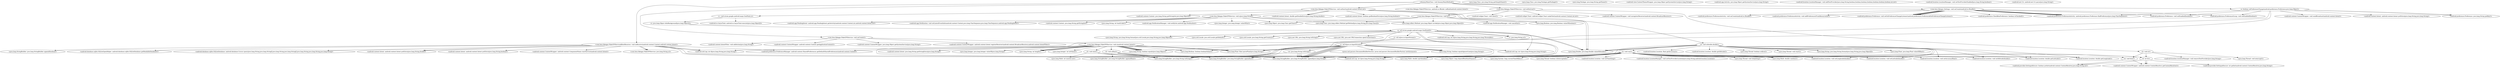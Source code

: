 digraph "callgraph" {
    "<dummyMainClass: void dummyMainMethod()>"
    "<java.lang.Boolean: java.lang.Boolean valueOf(boolean)>"
    "<com.lexa.fakegps.FakeGPSService$BootReceiver: void onReceive(android.content.Context,android.content.Intent)>"
    "<dummyMainClass: void dummyMainMethod()>"->"<com.lexa.fakegps.FakeGPSService$BootReceiver: void onReceive(android.content.Context,android.content.Intent)>";
    "<com.lexa.fakegps.FakeGPSService: void onCreate()>"
    "<dummyMainClass: void dummyMainMethod()>"->"<com.lexa.fakegps.FakeGPSService: void onCreate()>";
    "<com.lexa.fakegps.FakeGPSService: void onStart(android.content.Intent,int)>"
    "<dummyMainClass: void dummyMainMethod()>"->"<com.lexa.fakegps.FakeGPSService: void onStart(android.content.Intent,int)>";
    "<com.lexa.fakegps.FakeGPSService: android.os.IBinder onBind(android.content.Intent)>"
    "<dummyMainClass: void dummyMainMethod()>"->"<com.lexa.fakegps.FakeGPSService: android.os.IBinder onBind(android.content.Intent)>";
    "<com.lexa.fakegps.FakeGPSService: void onDestroy()>"
    "<dummyMainClass: void dummyMainMethod()>"->"<com.lexa.fakegps.FakeGPSService: void onDestroy()>";
    "<com.lexa.fakegps.Settings: void onCreate(android.os.Bundle)>"
    "<dummyMainClass: void dummyMainMethod()>"->"<com.lexa.fakegps.Settings: void onCreate(android.os.Bundle)>";
    "<j: boolean onPreferenceChange(android.preference.Preference,java.lang.Object)>"
    "<dummyMainClass: void dummyMainMethod()>"->"<j: boolean onPreferenceChange(android.preference.Preference,java.lang.Object)>";
    "<android.util.Log: int d(java.lang.String,java.lang.String)>"
    "<com.lexa.fakegps.FakeGPSService$BootReceiver: void onReceive(android.content.Context,android.content.Intent)>"->"<android.util.Log: int d(java.lang.String,java.lang.String)>";
    "<com.lexa.fakegps.FakeGPSService: java.lang.String a()>"
    "<com.lexa.fakegps.FakeGPSService$BootReceiver: void onReceive(android.content.Context,android.content.Intent)>"->"<com.lexa.fakegps.FakeGPSService: java.lang.String a()>";
    "<com.lexa.fakegps.FakeGPSService$BootReceiver: void onReceive(android.content.Context,android.content.Intent)>"->"<android.util.Log: int d(java.lang.String,java.lang.String)>";
    "<com.lexa.fakegps.FakeGPSService$BootReceiver: void onReceive(android.content.Context,android.content.Intent)>"->"<com.lexa.fakegps.FakeGPSService: java.lang.String a()>";
    "<android.preference.PreferenceManager: android.content.SharedPreferences getDefaultSharedPreferences(android.content.Context)>"
    "<com.lexa.fakegps.FakeGPSService$BootReceiver: void onReceive(android.content.Context,android.content.Intent)>"->"<android.preference.PreferenceManager: android.content.SharedPreferences getDefaultSharedPreferences(android.content.Context)>";
    "<v: void a(com.google.android.maps.GeoPoint,x)>"
    "<com.lexa.fakegps.FakeGPSService: void onStart(android.content.Intent,int)>"->"<v: void a(com.google.android.maps.GeoPoint,x)>";
    "<java.lang.Double: java.lang.Double valueOf(double)>"
    "<com.lexa.fakegps.FakeGPSService: void onStart(android.content.Intent,int)>"->"<java.lang.Double: java.lang.Double valueOf(double)>";
    "<com.lexa.fakegps.FakeGPSService: void onStart(android.content.Intent,int)>"->"<java.lang.Double: java.lang.Double valueOf(double)>";
    "<android.widget.Toast: android.widget.Toast makeText(android.content.Context,int,int)>"
    "<com.lexa.fakegps.FakeGPSService: void onDestroy()>"->"<android.widget.Toast: android.widget.Toast makeText(android.content.Context,int,int)>";
    "<java.lang.Class: java.lang.String getSimpleName()>"
    "<java.lang.Class: java.lang.Package getPackage()>"
    "<java.lang.StringBuilder: java.lang.StringBuilder append(java.lang.String)>"
    "<java.lang.StringBuilder: java.lang.String toString()>"
    "<java.lang.Package: java.lang.String getName()>"
    "<com.lexa.fakegps.FakeGPSService$BootReceiver: void onReceive(android.content.Context,android.content.Intent)>"->"<java.lang.StringBuilder: java.lang.StringBuilder append(java.lang.String)>";
    "<java.lang.StringBuilder: java.lang.StringBuilder append(boolean)>"
    "<com.lexa.fakegps.FakeGPSService$BootReceiver: void onReceive(android.content.Context,android.content.Intent)>"->"<java.lang.StringBuilder: java.lang.StringBuilder append(boolean)>";
    "<com.lexa.fakegps.FakeGPSService$BootReceiver: void onReceive(android.content.Context,android.content.Intent)>"->"<java.lang.StringBuilder: java.lang.String toString()>";
    "<android.database.sqlite.SQLiteOpenHelper: android.database.sqlite.SQLiteDatabase getReadableDatabase()>"
    "<com.lexa.fakegps.FakeGPSService$BootReceiver: void onReceive(android.content.Context,android.content.Intent)>"->"<android.database.sqlite.SQLiteOpenHelper: android.database.sqlite.SQLiteDatabase getReadableDatabase()>";
    "<android.database.sqlite.SQLiteDatabase: android.database.Cursor query(java.lang.String,java.lang.String[],java.lang.String,java.lang.String[],java.lang.String,java.lang.String,java.lang.String)>"
    "<com.lexa.fakegps.FakeGPSService$BootReceiver: void onReceive(android.content.Context,android.content.Intent)>"->"<android.database.sqlite.SQLiteDatabase: android.database.Cursor query(java.lang.String,java.lang.String[],java.lang.String,java.lang.String[],java.lang.String,java.lang.String,java.lang.String)>";
    "<android.content.Intent: android.content.Intent putExtra(java.lang.String,double)>"
    "<com.lexa.fakegps.FakeGPSService$BootReceiver: void onReceive(android.content.Context,android.content.Intent)>"->"<android.content.Intent: android.content.Intent putExtra(java.lang.String,double)>";
    "<com.lexa.fakegps.FakeGPSService$BootReceiver: void onReceive(android.content.Context,android.content.Intent)>"->"<android.content.Intent: android.content.Intent putExtra(java.lang.String,double)>";
    "<android.content.Intent: android.content.Intent putExtra(java.lang.String,boolean)>"
    "<com.lexa.fakegps.FakeGPSService$BootReceiver: void onReceive(android.content.Context,android.content.Intent)>"->"<android.content.Intent: android.content.Intent putExtra(java.lang.String,boolean)>";
    "<android.content.ContextWrapper: android.content.ComponentName startService(android.content.Intent)>"
    "<com.lexa.fakegps.FakeGPSService$BootReceiver: void onReceive(android.content.Context,android.content.Intent)>"->"<android.content.ContextWrapper: android.content.ComponentName startService(android.content.Intent)>";
    "<android.content.ContextWrapper: android.content.Context getApplicationContext()>"
    "<com.lexa.fakegps.FakeGPSService: void onCreate()>"->"<android.content.ContextWrapper: android.content.Context getApplicationContext()>";
    "<android.content.ContextWrapper: java.lang.Object getSystemService(java.lang.String)>"
    "<com.lexa.fakegps.FakeGPSService: void onCreate()>"->"<android.content.ContextWrapper: java.lang.Object getSystemService(java.lang.String)>";
    "<com.lexa.fakegps.FakeGPSService: void a(android.content.Intent)>"
    "<com.lexa.fakegps.FakeGPSService: void onCreate()>"->"<com.lexa.fakegps.FakeGPSService: void a(android.content.Intent)>";
    "<android.content.ContextWrapper: android.content.Intent registerReceiver(android.content.BroadcastReceiver,android.content.IntentFilter)>"
    "<com.lexa.fakegps.FakeGPSService: void onCreate()>"->"<android.content.ContextWrapper: android.content.Intent registerReceiver(android.content.BroadcastReceiver,android.content.IntentFilter)>";
    "<android.content.IntentFilter: void addAction(java.lang.String)>"
    "<com.lexa.fakegps.FakeGPSService: void onCreate()>"->"<android.content.IntentFilter: void addAction(java.lang.String)>";
    "<java.lang.Float: float parseFloat(java.lang.String)>"
    "<com.lexa.fakegps.FakeGPSService: void a(android.content.Intent)>"->"<java.lang.Float: float parseFloat(java.lang.String)>";
    "<java.lang.Integer: java.lang.Integer valueOf(java.lang.String)>"
    "<com.lexa.fakegps.FakeGPSService: void a(android.content.Intent)>"->"<java.lang.Integer: java.lang.Integer valueOf(java.lang.String)>";
    "<com.lexa.fakegps.FakeGPSService: void a(android.content.Intent)>"->"<java.lang.Float: float parseFloat(java.lang.String)>";
    "<com.lexa.fakegps.FakeGPSService: void a(android.content.Intent)>"->"<java.lang.Float: float parseFloat(java.lang.String)>";
    "<com.lexa.fakegps.FakeGPSService: void a(android.content.Intent)>"->"<android.preference.PreferenceManager: android.content.SharedPreferences getDefaultSharedPreferences(android.content.Context)>";
    "<android.content.Intent: double getDoubleExtra(java.lang.String,double)>"
    "<com.lexa.fakegps.FakeGPSService: void onStart(android.content.Intent,int)>"->"<android.content.Intent: double getDoubleExtra(java.lang.String,double)>";
    "<com.lexa.fakegps.FakeGPSService: void onStart(android.content.Intent,int)>"->"<android.content.Intent: double getDoubleExtra(java.lang.String,double)>";
    "<android.content.Intent: boolean getBooleanExtra(java.lang.String,boolean)>"
    "<com.lexa.fakegps.FakeGPSService: void onStart(android.content.Intent,int)>"->"<android.content.Intent: boolean getBooleanExtra(java.lang.String,boolean)>";
    "<b: void a(double,double)>"
    "<com.lexa.fakegps.FakeGPSService: void onStart(android.content.Intent,int)>"->"<b: void a(double,double)>";
    "<android.content.Context: java.lang.String getString(int,java.lang.Object[])>"
    "<com.lexa.fakegps.FakeGPSService: void onStart(android.content.Intent,int)>"->"<android.content.Context: java.lang.String getString(int,java.lang.Object[])>";
    "<com.lexa.fakegps.FakeGPSService: void a(java.lang.String)>"
    "<com.lexa.fakegps.FakeGPSService: void onStart(android.content.Intent,int)>"->"<com.lexa.fakegps.FakeGPSService: void a(java.lang.String)>";
    "<android.util.Log: int i(java.lang.String,java.lang.String)>"
    "<b: void a(double,double)>"->"<android.util.Log: int i(java.lang.String,java.lang.String)>";
    "<java.lang.String: java.lang.String format(java.lang.String,java.lang.Object[])>"
    "<b: void a(double,double)>"->"<java.lang.String: java.lang.String format(java.lang.String,java.lang.Object[])>";
    "<b: void a(double,double)>"->"<java.lang.Double: java.lang.Double valueOf(double)>";
    "<java.lang.Float: java.lang.Float valueOf(float)>"
    "<b: void a(double,double)>"->"<java.lang.Float: java.lang.Float valueOf(float)>";
    "<b: void a(double,double)>"->"<java.lang.Double: java.lang.Double valueOf(double)>";
    "<b: void a(double,double)>"->"<java.lang.Double: java.lang.Double valueOf(double)>";
    "<java.lang.Integer: java.lang.Integer valueOf(int)>"
    "<com.lexa.fakegps.FakeGPSService: void a(java.lang.String)>"->"<java.lang.Integer: java.lang.Integer valueOf(int)>";
    "<android.app.PendingIntent: android.app.PendingIntent getActivity(android.content.Context,int,android.content.Intent,int)>"
    "<com.lexa.fakegps.FakeGPSService: void a(java.lang.String)>"->"<android.app.PendingIntent: android.app.PendingIntent getActivity(android.content.Context,int,android.content.Intent,int)>";
    "<b: void a()>"
    "<com.lexa.fakegps.FakeGPSService: void onDestroy()>"->"<b: void a()>";
    "<android.content.ContextWrapper: void unregisterReceiver(android.content.BroadcastReceiver)>"
    "<com.lexa.fakegps.FakeGPSService: void onDestroy()>"->"<android.content.ContextWrapper: void unregisterReceiver(android.content.BroadcastReceiver)>";
    "<com.lexa.fakegps.FakeGPSService: void b()>"
    "<com.lexa.fakegps.FakeGPSService: void onDestroy()>"->"<com.lexa.fakegps.FakeGPSService: void b()>";
    "<android.widget.Toast: void show()>"
    "<com.lexa.fakegps.FakeGPSService: void onDestroy()>"->"<android.widget.Toast: void show()>";
    "<com.lexa.fakegps.FakeGPSService: void b()>"->"<java.lang.Boolean: java.lang.Boolean valueOf(boolean)>";
    "<android.preference.PreferenceActivity: void onCreate(android.os.Bundle)>"
    "<com.lexa.fakegps.Settings: void onCreate(android.os.Bundle)>"->"<android.preference.PreferenceActivity: void onCreate(android.os.Bundle)>";
    "<android.preference.PreferenceActivity: void addPreferencesFromResource(int)>"
    "<com.lexa.fakegps.Settings: void onCreate(android.os.Bundle)>"->"<android.preference.PreferenceActivity: void addPreferencesFromResource(int)>";
    "<android.preference.PreferenceActivity: android.preference.Preference findPreference(java.lang.CharSequence)>"
    "<com.lexa.fakegps.Settings: void onCreate(android.os.Bundle)>"->"<android.preference.PreferenceActivity: android.preference.Preference findPreference(java.lang.CharSequence)>";
    "<com.lexa.fakegps.Settings: void onCreate(android.os.Bundle)>"->"<android.preference.PreferenceActivity: android.preference.Preference findPreference(java.lang.CharSequence)>";
    "<com.lexa.fakegps.Settings: void onCreate(android.os.Bundle)>"->"<android.preference.PreferenceActivity: android.preference.Preference findPreference(java.lang.CharSequence)>";
    "<com.lexa.fakegps.Settings: void onCreate(android.os.Bundle)>"->"<android.preference.PreferenceActivity: android.preference.Preference findPreference(java.lang.CharSequence)>";
    "<com.lexa.fakegps.Settings: void onCreate(android.os.Bundle)>"->"<android.preference.PreferenceActivity: android.preference.Preference findPreference(java.lang.CharSequence)>";
    "<com.lexa.fakegps.Settings: void onCreate(android.os.Bundle)>"->"<android.preference.PreferenceActivity: android.preference.Preference findPreference(java.lang.CharSequence)>";
    "<com.lexa.fakegps.Settings: void onCreate(android.os.Bundle)>"->"<android.preference.PreferenceActivity: android.preference.Preference findPreference(java.lang.CharSequence)>";
    "<android.preference.Preference: void setOnPreferenceChangeListener(android.preference.Preference$OnPreferenceChangeListener)>"
    "<com.lexa.fakegps.Settings: void onCreate(android.os.Bundle)>"->"<android.preference.Preference: void setOnPreferenceChangeListener(android.preference.Preference$OnPreferenceChangeListener)>";
    "<com.lexa.fakegps.Settings: void onCreate(android.os.Bundle)>"->"<android.preference.Preference: void setOnPreferenceChangeListener(android.preference.Preference$OnPreferenceChangeListener)>";
    "<com.lexa.fakegps.Settings: void onCreate(android.os.Bundle)>"->"<android.preference.Preference: void setOnPreferenceChangeListener(android.preference.Preference$OnPreferenceChangeListener)>";
    "<com.lexa.fakegps.Settings: void onCreate(android.os.Bundle)>"->"<android.preference.Preference: void setOnPreferenceChangeListener(android.preference.Preference$OnPreferenceChangeListener)>";
    "<com.lexa.fakegps.Settings: void onCreate(android.os.Bundle)>"->"<android.preference.Preference: void setOnPreferenceChangeListener(android.preference.Preference$OnPreferenceChangeListener)>";
    "<com.lexa.fakegps.Settings: void onCreate(android.os.Bundle)>"->"<android.preference.Preference: void setOnPreferenceChangeListener(android.preference.Preference$OnPreferenceChangeListener)>";
    "<android.preference.Preference: void setEnabled(boolean)>"
    "<com.lexa.fakegps.Settings: void onCreate(android.os.Bundle)>"->"<android.preference.Preference: void setEnabled(boolean)>";
    "<android.preference.PreferenceGroup: void setEnabled(boolean)>"
    "<com.lexa.fakegps.Settings: void onCreate(android.os.Bundle)>"->"<android.preference.PreferenceGroup: void setEnabled(boolean)>";
    "<com.lexa.fakegps.Settings: void onCreate(android.os.Bundle)>"->"<android.preference.Preference: void setOnPreferenceChangeListener(android.preference.Preference$OnPreferenceChangeListener)>";
    "<android.preference.CheckBoxPreference: boolean isChecked()>"
    "<com.lexa.fakegps.Settings: void onCreate(android.os.Bundle)>"->"<android.preference.CheckBoxPreference: boolean isChecked()>";
    "<android.preference.Preference: java.lang.String getKey()>"
    "<j: boolean onPreferenceChange(android.preference.Preference,java.lang.Object)>"->"<android.preference.Preference: java.lang.String getKey()>";
    "<j: boolean onPreferenceChange(android.preference.Preference,java.lang.Object)>"->"<android.preference.Preference: java.lang.String getKey()>";
    "<java.lang.String: boolean equals(java.lang.Object)>"
    "<j: boolean onPreferenceChange(android.preference.Preference,java.lang.Object)>"->"<java.lang.String: boolean equals(java.lang.Object)>";
    "<j: boolean onPreferenceChange(android.preference.Preference,java.lang.Object)>"->"<android.preference.PreferenceActivity: android.preference.Preference findPreference(java.lang.CharSequence)>";
    "<android.content.ContextWrapper: void sendBroadcast(android.content.Intent)>"
    "<j: boolean onPreferenceChange(android.preference.Preference,java.lang.Object)>"->"<android.content.ContextWrapper: void sendBroadcast(android.content.Intent)>";
    "<java.lang.Boolean: boolean booleanValue()>"
    "<j: boolean onPreferenceChange(android.preference.Preference,java.lang.Object)>"->"<java.lang.Boolean: boolean booleanValue()>";
    "<j: boolean onPreferenceChange(android.preference.Preference,java.lang.Object)>"->"<android.preference.Preference: void setEnabled(boolean)>";
    "<j: boolean onPreferenceChange(android.preference.Preference,java.lang.Object)>"->"<android.preference.PreferenceGroup: void setEnabled(boolean)>";
    "<android.content.Intent: android.content.Intent putExtra(java.lang.String,java.lang.String)>"
    "<j: boolean onPreferenceChange(android.preference.Preference,java.lang.Object)>"->"<android.content.Intent: android.content.Intent putExtra(java.lang.String,java.lang.String)>";
    "<android.os.AsyncTask: android.os.AsyncTask execute(java.lang.Object[])>"
    "<v: void a(com.google.android.maps.GeoPoint,x)>"->"<android.os.AsyncTask: android.os.AsyncTask execute(java.lang.Object[])>";
    "<z: java.lang.Object doInBackground(java.lang.Object[])>"
    "<v: void a(com.google.android.maps.GeoPoint,x)>"->"<z: java.lang.Object doInBackground(java.lang.Object[])>";
    "<com.lexa.fakegps.FakeGPSService: void a(android.content.Intent)>"->"<java.lang.String: boolean equals(java.lang.Object)>";
    "<com.lexa.fakegps.FakeGPSService: void a(android.content.Intent)>"->"<java.lang.String: boolean equals(java.lang.Object)>";
    "<com.lexa.fakegps.FakeGPSService: void a(android.content.Intent)>"->"<java.lang.Boolean: boolean booleanValue()>";
    "<java.lang.String: int length()>"
    "<com.lexa.fakegps.FakeGPSService: void a(android.content.Intent)>"->"<java.lang.String: int length()>";
    "<com.lexa.fakegps.FakeGPSService: void a(android.content.Intent)>"->"<java.lang.String: boolean equals(java.lang.Object)>";
    "<com.lexa.fakegps.FakeGPSService: void a(android.content.Intent)>"->"<java.lang.String: int length()>";
    "<com.lexa.fakegps.FakeGPSService: void a(android.content.Intent)>"->"<java.lang.String: boolean equals(java.lang.Object)>";
    "<com.lexa.fakegps.FakeGPSService: void a(android.content.Intent)>"->"<java.lang.String: int length()>";
    "<com.lexa.fakegps.FakeGPSService: void a(android.content.Intent)>"->"<java.lang.String: boolean equals(java.lang.Object)>";
    "<com.lexa.fakegps.FakeGPSService: void a(android.content.Intent)>"->"<java.lang.String: boolean equals(java.lang.Object)>";
    "<com.lexa.fakegps.FakeGPSService: void a(android.content.Intent)>"->"<java.lang.String: int length()>";
    "<java.lang.Integer: int intValue()>"
    "<com.lexa.fakegps.FakeGPSService: void a(android.content.Intent)>"->"<java.lang.Integer: int intValue()>";
    "<b: void a(int)>"
    "<com.lexa.fakegps.FakeGPSService: void a(android.content.Intent)>"->"<b: void a(int)>";
    "<b: void a(float)>"
    "<com.lexa.fakegps.FakeGPSService: void a(android.content.Intent)>"->"<b: void a(float)>";
    "<android.content.Intent: java.lang.String getStringExtra(java.lang.String)>"
    "<com.lexa.fakegps.FakeGPSService: void a(android.content.Intent)>"->"<android.content.Intent: java.lang.String getStringExtra(java.lang.String)>";
    "<b: void a(int)>"->"<android.util.Log: int i(java.lang.String,java.lang.String)>";
    "<java.lang.Math: int max(int,int)>"
    "<b: void a(int)>"->"<java.lang.Math: int max(int,int)>";
    "<b: void a(float)>"->"<android.util.Log: int i(java.lang.String,java.lang.String)>";
    "<b: int b()>"
    "<b: void b(int)>"
    "<android.view.ContextThemeWrapper: java.lang.Object getSystemService(java.lang.String)>"
    "<android.app.Activity: java.lang.Object getSystemService(java.lang.String)>"
    "<android.location.LocationManager: void addTestProvider(java.lang.String,boolean,boolean,boolean,boolean,boolean,boolean,boolean,int,int)>"
    "<android.location.LocationManager: void setTestProviderEnabled(java.lang.String,boolean)>"
    "<android.location.LocationManager: void removeTestProvider(java.lang.String)>"
    "<android.provider.Settings$Secure: boolean putInt(android.content.ContentResolver,java.lang.String,int)>"
    "<b: int b()>"->"<android.provider.Settings$Secure: boolean putInt(android.content.ContentResolver,java.lang.String,int)>";
    "<android.provider.Settings$Secure: int getInt(android.content.ContentResolver,java.lang.String)>"
    "<b: int b()>"->"<android.provider.Settings$Secure: int getInt(android.content.ContentResolver,java.lang.String)>";
    "<b: void b(int)>"->"<android.provider.Settings$Secure: boolean putInt(android.content.ContentResolver,java.lang.String,int)>";
    "<android.net.Uri: android.net.Uri parse(java.lang.String)>"
    "<android.location.Location: void setLongitude(double)>"
    "<b: void a(double,double)>"->"<android.location.Location: void setLongitude(double)>";
    "<android.location.Location: void setLatitude(double)>"
    "<b: void a(double,double)>"->"<android.location.Location: void setLatitude(double)>";
    "<android.location.Location: void setAccuracy(float)>"
    "<b: void a(double,double)>"->"<android.location.Location: void setAccuracy(float)>";
    "<android.location.Location: void setAltitude(double)>"
    "<b: void a(double,double)>"->"<android.location.Location: void setAltitude(double)>";
    "<android.location.Location: double getLatitude()>"
    "<b: void a(double,double)>"->"<android.location.Location: double getLatitude()>";
    "<android.location.Location: double getLongitude()>"
    "<b: void a(double,double)>"->"<android.location.Location: double getLongitude()>";
    "<android.location.Location: float getAccuracy()>"
    "<b: void a(double,double)>"->"<android.location.Location: float getAccuracy()>";
    "<android.location.Location: double getAltitude()>"
    "<b: void a(double,double)>"->"<android.location.Location: double getAltitude()>";
    "<java.lang.Thread: boolean isAlive()>"
    "<b: void a(double,double)>"->"<java.lang.Thread: boolean isAlive()>";
    "<java.lang.Thread: void start()>"
    "<b: void a(double,double)>"->"<java.lang.Thread: void start()>";
    "<b: void run()>"
    "<b: void a(double,double)>"->"<b: void run()>";
    "<b: void run()>"->"<android.util.Log: int i(java.lang.String,java.lang.String)>";
    "<java.lang.Thread: void sleep(long)>"
    "<b: void run()>"->"<java.lang.Thread: void sleep(long)>";
    "<java.lang.Math: double random()>"
    "<b: void run()>"->"<java.lang.Math: double random()>";
    "<java.lang.Math: double sqrt(double)>"
    "<b: void run()>"->"<java.lang.Math: double sqrt(double)>";
    "<b: void run()>"->"<java.lang.Math: double random()>";
    "<java.lang.Object: long elapsedRealtimeNanos()>"
    "<b: void run()>"->"<java.lang.Object: long elapsedRealtimeNanos()>";
    "<java.lang.System: long currentTimeMillis()>"
    "<b: void run()>"->"<java.lang.System: long currentTimeMillis()>";
    "<b: void run()>"->"<android.util.Log: int i(java.lang.String,java.lang.String)>";
    "<android.app.Notification: void setLatestEventInfo(android.content.Context,java.lang.CharSequence,java.lang.CharSequence,android.app.PendingIntent)>"
    "<com.lexa.fakegps.FakeGPSService: void a(java.lang.String)>"->"<android.app.Notification: void setLatestEventInfo(android.content.Context,java.lang.CharSequence,java.lang.CharSequence,android.app.PendingIntent)>";
    "<android.content.Context: java.lang.String getString(int)>"
    "<com.lexa.fakegps.FakeGPSService: void a(java.lang.String)>"->"<android.content.Context: java.lang.String getString(int)>";
    "<java.lang.Object: java.lang.Class getClass()>"
    "<com.lexa.fakegps.FakeGPSService: void a(java.lang.String)>"->"<java.lang.Object: java.lang.Class getClass()>";
    "<java.lang.Class: java.lang.reflect.Method getMethod(java.lang.String,java.lang.Class[])>"
    "<com.lexa.fakegps.FakeGPSService: void a(java.lang.String)>"->"<java.lang.Class: java.lang.reflect.Method getMethod(java.lang.String,java.lang.Class[])>";
    "<java.lang.String: int hashCode()>"
    "<com.lexa.fakegps.FakeGPSService: void a(java.lang.String)>"->"<java.lang.String: int hashCode()>";
    "<java.lang.reflect.Method: java.lang.Object invoke(java.lang.Object,java.lang.Object[])>"
    "<com.lexa.fakegps.FakeGPSService: void a(java.lang.String)>"->"<java.lang.reflect.Method: java.lang.Object invoke(java.lang.Object,java.lang.Object[])>";
    "<android.app.NotificationManager: void notify(int,android.app.Notification)>"
    "<com.lexa.fakegps.FakeGPSService: void a(java.lang.String)>"->"<android.app.NotificationManager: void notify(int,android.app.Notification)>";
    "<java.lang.Thread: void interrupt()>"
    "<b: void a()>"->"<java.lang.Thread: void interrupt()>";
    "<b: void a()>"->"<b: int b()>";
    "<b: void a()>"->"<b: void b(int)>";
    "<b: void a()>"->"<android.location.LocationManager: void removeTestProvider(java.lang.String)>";
    "<com.lexa.fakegps.FakeGPSService: void b()>"->"<java.lang.Object: java.lang.Class getClass()>";
    "<com.lexa.fakegps.FakeGPSService: void b()>"->"<java.lang.Class: java.lang.reflect.Method getMethod(java.lang.String,java.lang.Class[])>";
    "<com.lexa.fakegps.FakeGPSService: void b()>"->"<java.lang.reflect.Method: java.lang.Object invoke(java.lang.Object,java.lang.Object[])>";
    "<android.app.NotificationManager: void cancel(int)>"
    "<com.lexa.fakegps.FakeGPSService: void b()>"->"<android.app.NotificationManager: void cancel(int)>";
    "<z: w[] a(com.google.android.maps.GeoPoint[])>"
    "<z: java.lang.Object doInBackground(java.lang.Object[])>"->"<z: w[] a(com.google.android.maps.GeoPoint[])>";
    "<android.util.Log: int e(java.lang.String,java.lang.String,java.lang.Throwable)>"
    "<z: w[] a(com.google.android.maps.GeoPoint[])>"->"<android.util.Log: int e(java.lang.String,java.lang.String,java.lang.Throwable)>";
    "<v: java.lang.String a()>"
    "<z: w[] a(com.google.android.maps.GeoPoint[])>"->"<v: java.lang.String a()>";
    "<v: w[] a(java.io.InputStream)>"
    "<z: w[] a(com.google.android.maps.GeoPoint[])>"->"<v: w[] a(java.io.InputStream)>";
    "<android.util.Log: int v(java.lang.String,java.lang.String)>"
    "<z: w[] a(com.google.android.maps.GeoPoint[])>"->"<android.util.Log: int v(java.lang.String,java.lang.String)>";
    "<z: w[] a(com.google.android.maps.GeoPoint[])>"->"<v: java.lang.String a()>";
    "<java.lang.String: java.lang.String format(java.util.Locale,java.lang.String,java.lang.Object[])>"
    "<z: w[] a(com.google.android.maps.GeoPoint[])>"->"<java.lang.String: java.lang.String format(java.util.Locale,java.lang.String,java.lang.Object[])>";
    "<z: w[] a(com.google.android.maps.GeoPoint[])>"->"<java.lang.Double: java.lang.Double valueOf(double)>";
    "<z: w[] a(com.google.android.maps.GeoPoint[])>"->"<java.lang.Double: java.lang.Double valueOf(double)>";
    "<java.util.Locale: java.util.Locale getDefault()>"
    "<z: w[] a(com.google.android.maps.GeoPoint[])>"->"<java.util.Locale: java.util.Locale getDefault()>";
    "<v: w[] b(java.io.InputStream)>"
    "<v: w[] a(java.io.InputStream)>"->"<v: w[] b(java.io.InputStream)>";
    "<v: w[] b(java.io.InputStream)>"->"<android.util.Log: int v(java.lang.String,java.lang.String)>";
    "<v: w[] b(java.io.InputStream)>"->"<java.lang.Float: float parseFloat(java.lang.String)>";
    "<v: w[] b(java.io.InputStream)>"->"<java.lang.Float: float parseFloat(java.lang.String)>";
    "<v: w[] b(java.io.InputStream)>"->"<android.util.Log: int i(java.lang.String,java.lang.String)>";
    "<javax.xml.parsers.DocumentBuilderFactory: javax.xml.parsers.DocumentBuilderFactory newInstance()>"
    "<v: w[] b(java.io.InputStream)>"->"<javax.xml.parsers.DocumentBuilderFactory: javax.xml.parsers.DocumentBuilderFactory newInstance()>";
    "<v: w[] b(java.io.InputStream)>"->"<android.util.Log: int d(java.lang.String,java.lang.String)>";
    "<b: void a(int)>"->"<java.lang.StringBuilder: java.lang.StringBuilder append(java.lang.String)>";
    "<java.lang.StringBuilder: java.lang.StringBuilder append(int)>"
    "<b: void a(int)>"->"<java.lang.StringBuilder: java.lang.StringBuilder append(int)>";
    "<b: void a(int)>"->"<java.lang.StringBuilder: java.lang.String toString()>";
    "<b: void a(float)>"->"<java.lang.StringBuilder: java.lang.StringBuilder append(java.lang.String)>";
    "<java.lang.StringBuilder: java.lang.StringBuilder append(float)>"
    "<b: void a(float)>"->"<java.lang.StringBuilder: java.lang.StringBuilder append(float)>";
    "<b: void a(float)>"->"<java.lang.StringBuilder: java.lang.StringBuilder append(java.lang.String)>";
    "<b: void a(float)>"->"<java.lang.StringBuilder: java.lang.String toString()>";
    "<android.content.ContextWrapper: android.content.ContentResolver getContentResolver()>"
    "<b: int b()>"->"<android.content.ContextWrapper: android.content.ContentResolver getContentResolver()>";
    "<b: int b()>"->"<android.content.ContextWrapper: android.content.ContentResolver getContentResolver()>";
    "<b: void b(int)>"->"<android.content.ContextWrapper: android.content.ContentResolver getContentResolver()>";
    "<b: void run()>"->"<java.lang.StringBuilder: java.lang.StringBuilder append(java.lang.String)>";
    "<b: void run()>"->"<java.lang.StringBuilder: java.lang.StringBuilder append(int)>";
    "<b: void run()>"->"<java.lang.StringBuilder: java.lang.StringBuilder append(java.lang.String)>";
    "<b: void run()>"->"<java.lang.StringBuilder: java.lang.String toString()>";
    "<java.lang.Thread: boolean isInterrupted()>"
    "<b: void run()>"->"<java.lang.Thread: boolean isInterrupted()>";
    "<b: void run()>"->"<b: int b()>";
    "<b: void run()>"->"<b: void b(int)>";
    "<android.location.Location: void setTime(long)>"
    "<b: void run()>"->"<android.location.Location: void setTime(long)>";
    "<b: void run()>"->"<android.location.Location: void setAccuracy(float)>";
    "<b: void run()>"->"<android.location.Location: void setAltitude(double)>";
    "<b: void run()>"->"<android.location.Location: void setLongitude(double)>";
    "<b: void run()>"->"<android.location.Location: double getLatitude()>";
    "<b: void run()>"->"<android.location.Location: double getLongitude()>";
    "<b: void run()>"->"<android.location.Location: void setLatitude(double)>";
    "<android.location.LocationManager: void setTestProviderLocation(java.lang.String,android.location.Location)>"
    "<b: void run()>"->"<android.location.LocationManager: void setTestProviderLocation(java.lang.String,android.location.Location)>";
    "<java.util.Locale: java.lang.String getCountry()>"
    "<z: w[] a(com.google.android.maps.GeoPoint[])>"->"<java.util.Locale: java.lang.String getCountry()>";
    "<java.net.URL: java.lang.String toString()>"
    "<z: w[] a(com.google.android.maps.GeoPoint[])>"->"<java.net.URL: java.lang.String toString()>";
    "<java.net.URL: java.net.URLConnection openConnection()>"
    "<z: w[] a(com.google.android.maps.GeoPoint[])>"->"<java.net.URL: java.net.URLConnection openConnection()>";
    "<z: w[] a(com.google.android.maps.GeoPoint[])>"->"<java.lang.StringBuilder: java.lang.StringBuilder append(java.lang.String)>";
    "<z: w[] a(com.google.android.maps.GeoPoint[])>"->"<java.lang.StringBuilder: java.lang.StringBuilder append(java.lang.String)>";
    "<z: w[] a(com.google.android.maps.GeoPoint[])>"->"<java.lang.StringBuilder: java.lang.String toString()>";
    "<java.lang.String: boolean equalsIgnoreCase(java.lang.String)>"
    "<v: w[] b(java.io.InputStream)>"->"<java.lang.String: boolean equalsIgnoreCase(java.lang.String)>";
    "<v: w[] b(java.io.InputStream)>"->"<java.lang.String: boolean equalsIgnoreCase(java.lang.String)>";
    "<v: w[] b(java.io.InputStream)>"->"<java.lang.StringBuilder: java.lang.StringBuilder append(java.lang.String)>";
    "<v: w[] b(java.io.InputStream)>"->"<java.lang.StringBuilder: java.lang.StringBuilder append(java.lang.String)>";
    "<v: w[] b(java.io.InputStream)>"->"<java.lang.StringBuilder: java.lang.String toString()>";
    "<v: w[] b(java.io.InputStream)>"->"<java.lang.StringBuilder: java.lang.StringBuilder append(java.lang.String)>";
    "<v: w[] b(java.io.InputStream)>"->"<java.lang.StringBuilder: java.lang.StringBuilder append(int)>";
    "<v: w[] b(java.io.InputStream)>"->"<java.lang.StringBuilder: java.lang.StringBuilder append(java.lang.String)>";
    "<v: w[] b(java.io.InputStream)>"->"<java.lang.StringBuilder: java.lang.String toString()>";
    "<v: w[] b(java.io.InputStream)>"->"<java.lang.StringBuilder: java.lang.StringBuilder append(java.lang.String)>";
    "<v: w[] b(java.io.InputStream)>"->"<java.lang.StringBuilder: java.lang.StringBuilder append(java.lang.String)>";
    "<v: w[] b(java.io.InputStream)>"->"<java.lang.StringBuilder: java.lang.String toString()>";
    "<v: w[] b(java.io.InputStream)>"->"<java.lang.String: boolean equalsIgnoreCase(java.lang.String)>";
    "<v: w[] b(java.io.InputStream)>"->"<java.lang.String: boolean equalsIgnoreCase(java.lang.String)>";
    "<w: java.lang.String toString()>"
    "<v: w[] b(java.io.InputStream)>"->"<w: java.lang.String toString()>";
    "<w: java.lang.String toString()>"->"<java.lang.StringBuilder: java.lang.StringBuilder append(java.lang.String)>";
    "<w: java.lang.String toString()>"->"<java.lang.StringBuilder: java.lang.StringBuilder append(java.lang.String)>";
    "<w: java.lang.String toString()>"->"<java.lang.StringBuilder: java.lang.StringBuilder append(java.lang.String)>";
    "<w: java.lang.String toString()>"->"<java.lang.StringBuilder: java.lang.StringBuilder append(java.lang.String)>";
    "<w: java.lang.String toString()>"->"<java.lang.StringBuilder: java.lang.String toString()>";
}
